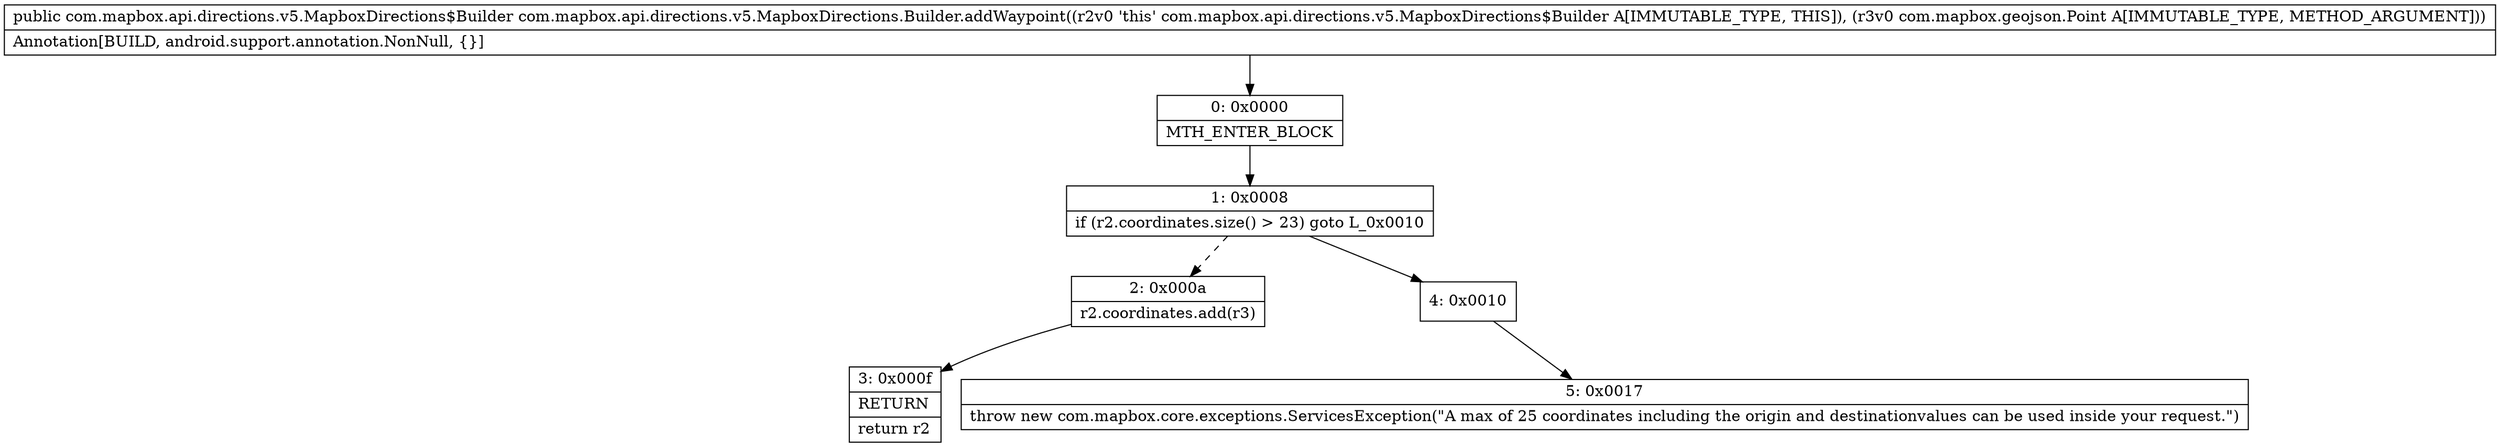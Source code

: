 digraph "CFG forcom.mapbox.api.directions.v5.MapboxDirections.Builder.addWaypoint(Lcom\/mapbox\/geojson\/Point;)Lcom\/mapbox\/api\/directions\/v5\/MapboxDirections$Builder;" {
Node_0 [shape=record,label="{0\:\ 0x0000|MTH_ENTER_BLOCK\l}"];
Node_1 [shape=record,label="{1\:\ 0x0008|if (r2.coordinates.size() \> 23) goto L_0x0010\l}"];
Node_2 [shape=record,label="{2\:\ 0x000a|r2.coordinates.add(r3)\l}"];
Node_3 [shape=record,label="{3\:\ 0x000f|RETURN\l|return r2\l}"];
Node_4 [shape=record,label="{4\:\ 0x0010}"];
Node_5 [shape=record,label="{5\:\ 0x0017|throw new com.mapbox.core.exceptions.ServicesException(\"A max of 25 coordinates including the origin and destinationvalues can be used inside your request.\")\l}"];
MethodNode[shape=record,label="{public com.mapbox.api.directions.v5.MapboxDirections$Builder com.mapbox.api.directions.v5.MapboxDirections.Builder.addWaypoint((r2v0 'this' com.mapbox.api.directions.v5.MapboxDirections$Builder A[IMMUTABLE_TYPE, THIS]), (r3v0 com.mapbox.geojson.Point A[IMMUTABLE_TYPE, METHOD_ARGUMENT]))  | Annotation[BUILD, android.support.annotation.NonNull, \{\}]\l}"];
MethodNode -> Node_0;
Node_0 -> Node_1;
Node_1 -> Node_2[style=dashed];
Node_1 -> Node_4;
Node_2 -> Node_3;
Node_4 -> Node_5;
}


